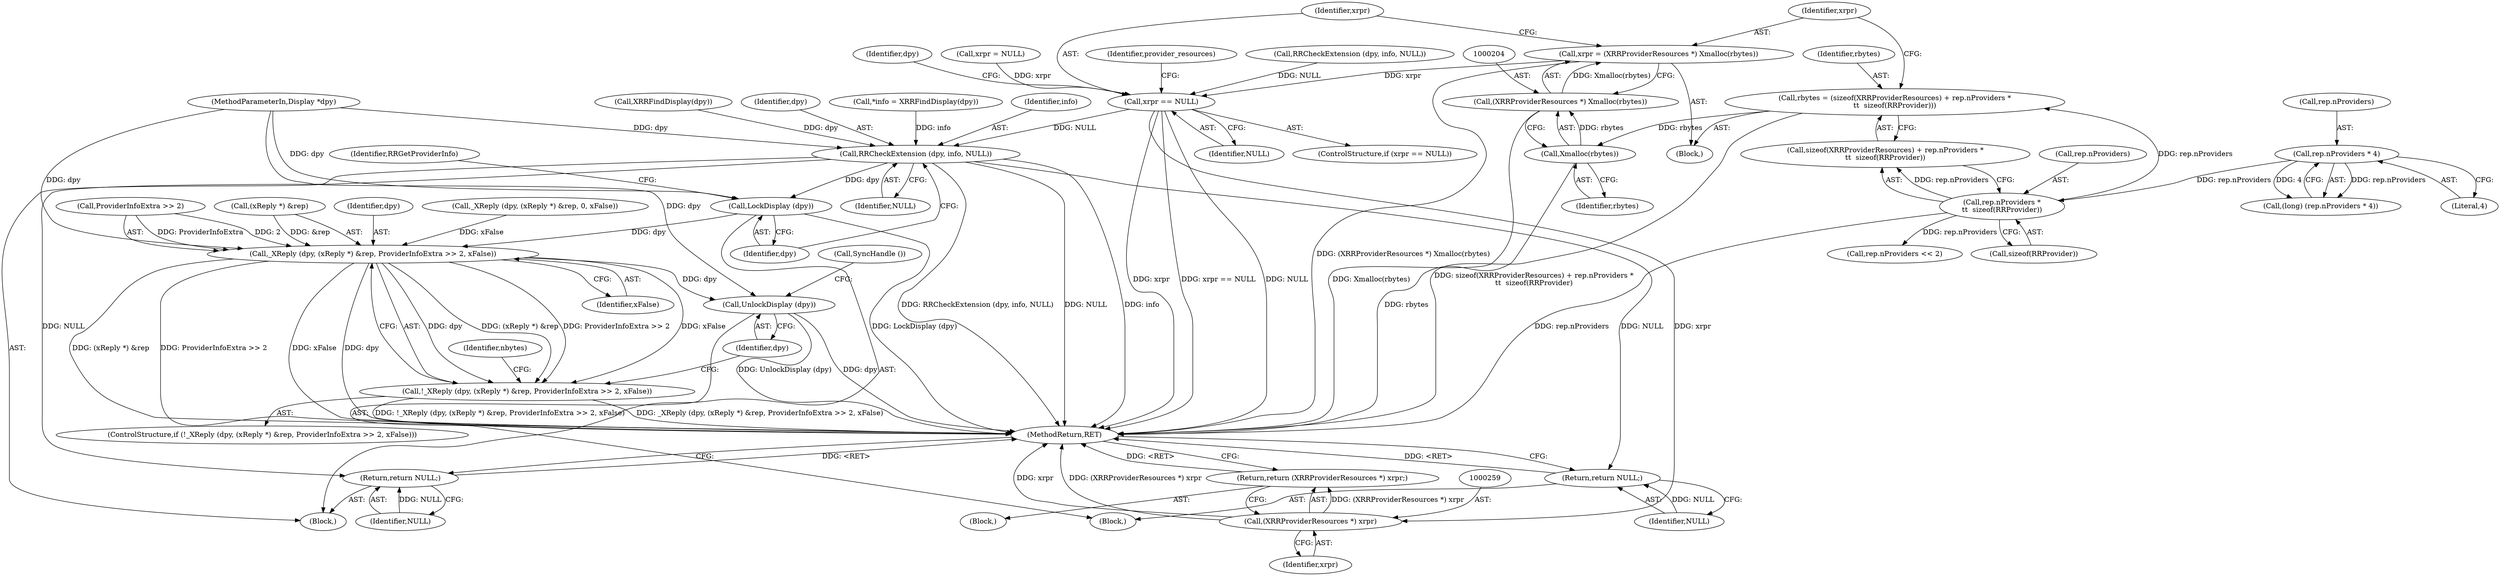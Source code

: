 digraph "0_libXrandr_a0df3e1c7728205e5c7650b2e6dce684139254a6_1@pointer" {
"1000201" [label="(Call,xrpr = (XRRProviderResources *) Xmalloc(rbytes))"];
"1000203" [label="(Call,(XRRProviderResources *) Xmalloc(rbytes))"];
"1000205" [label="(Call,Xmalloc(rbytes))"];
"1000190" [label="(Call,rbytes = (sizeof(XRRProviderResources) + rep.nProviders *\n\t\t  sizeof(RRProvider)))"];
"1000195" [label="(Call,rep.nProviders *\n\t\t  sizeof(RRProvider))"];
"1000185" [label="(Call,rep.nProviders * 4)"];
"1000222" [label="(Call,xrpr == NULL)"];
"1000258" [label="(Call,(XRRProviderResources *) xrpr)"];
"1000257" [label="(Return,return (XRRProviderResources *) xrpr;)"];
"1000276" [label="(Call,RRCheckExtension (dpy, info, NULL))"];
"1000280" [label="(Call,LockDisplay (dpy))"];
"1000313" [label="(Call,_XReply (dpy, (xReply *) &rep, ProviderInfoExtra >> 2, xFalse))"];
"1000312" [label="(Call,!_XReply (dpy, (xReply *) &rep, ProviderInfoExtra >> 2, xFalse))"];
"1000324" [label="(Call,UnlockDisplay (dpy))"];
"1000327" [label="(Return,return NULL;)"];
"1000369" [label="(Return,return NULL;)"];
"1000185" [label="(Call,rep.nProviders * 4)"];
"1000268" [label="(Call,XRRFindDisplay(dpy))"];
"1000324" [label="(Call,UnlockDisplay (dpy))"];
"1000224" [label="(Identifier,NULL)"];
"1000263" [label="(Identifier,provider_resources)"];
"1000103" [label="(MethodParameterIn,Display *dpy)"];
"1000370" [label="(Identifier,NULL)"];
"1000191" [label="(Identifier,rbytes)"];
"1000225" [label="(Block,)"];
"1000311" [label="(ControlStructure,if (!_XReply (dpy, (xReply *) &rep, ProviderInfoExtra >> 2, xFalse)))"];
"1000326" [label="(Call,SyncHandle ())"];
"1000201" [label="(Call,xrpr = (XRRProviderResources *) Xmalloc(rbytes))"];
"1000257" [label="(Return,return (XRRProviderResources *) xrpr;)"];
"1000315" [label="(Call,(xReply *) &rep)"];
"1000279" [label="(Identifier,NULL)"];
"1000280" [label="(Call,LockDisplay (dpy))"];
"1000199" [label="(Call,sizeof(RRProvider))"];
"1000277" [label="(Identifier,dpy)"];
"1000328" [label="(Identifier,NULL)"];
"1000266" [label="(Call,*info = XRRFindDisplay(dpy))"];
"1000189" [label="(Literal,4)"];
"1000203" [label="(Call,(XRRProviderResources *) Xmalloc(rbytes))"];
"1000192" [label="(Call,sizeof(XRRProviderResources) + rep.nProviders *\n\t\t  sizeof(RRProvider))"];
"1000281" [label="(Identifier,dpy)"];
"1000283" [label="(Identifier,RRGetProviderInfo)"];
"1000314" [label="(Identifier,dpy)"];
"1000264" [label="(Block,)"];
"1000330" [label="(Identifier,nbytes)"];
"1000205" [label="(Call,Xmalloc(rbytes))"];
"1000196" [label="(Call,rep.nProviders)"];
"1000206" [label="(Identifier,rbytes)"];
"1000322" [label="(Identifier,xFalse)"];
"1000312" [label="(Call,!_XReply (dpy, (xReply *) &rep, ProviderInfoExtra >> 2, xFalse))"];
"1000258" [label="(Call,(XRRProviderResources *) xrpr)"];
"1000117" [label="(Call,RRCheckExtension (dpy, info, NULL))"];
"1000323" [label="(Block,)"];
"1000260" [label="(Identifier,xrpr)"];
"1000278" [label="(Identifier,info)"];
"1000190" [label="(Call,rbytes = (sizeof(XRRProviderResources) + rep.nProviders *\n\t\t  sizeof(RRProvider)))"];
"1000195" [label="(Call,rep.nProviders *\n\t\t  sizeof(RRProvider))"];
"1000222" [label="(Call,xrpr == NULL)"];
"1000369" [label="(Return,return NULL;)"];
"1000186" [label="(Call,rep.nProviders)"];
"1000238" [label="(Call,rep.nProviders << 2)"];
"1000327" [label="(Return,return NULL;)"];
"1000227" [label="(Identifier,dpy)"];
"1000218" [label="(Call,xrpr = NULL)"];
"1000313" [label="(Call,_XReply (dpy, (xReply *) &rep, ProviderInfoExtra >> 2, xFalse))"];
"1000147" [label="(Call,_XReply (dpy, (xReply *) &rep, 0, xFalse))"];
"1000183" [label="(Call,(long) (rep.nProviders * 4))"];
"1000223" [label="(Identifier,xrpr)"];
"1000325" [label="(Identifier,dpy)"];
"1000319" [label="(Call,ProviderInfoExtra >> 2)"];
"1000221" [label="(ControlStructure,if (xrpr == NULL))"];
"1000591" [label="(MethodReturn,RET)"];
"1000276" [label="(Call,RRCheckExtension (dpy, info, NULL))"];
"1000171" [label="(Block,)"];
"1000202" [label="(Identifier,xrpr)"];
"1000201" -> "1000171"  [label="AST: "];
"1000201" -> "1000203"  [label="CFG: "];
"1000202" -> "1000201"  [label="AST: "];
"1000203" -> "1000201"  [label="AST: "];
"1000223" -> "1000201"  [label="CFG: "];
"1000201" -> "1000591"  [label="DDG: (XRRProviderResources *) Xmalloc(rbytes)"];
"1000203" -> "1000201"  [label="DDG: Xmalloc(rbytes)"];
"1000201" -> "1000222"  [label="DDG: xrpr"];
"1000203" -> "1000205"  [label="CFG: "];
"1000204" -> "1000203"  [label="AST: "];
"1000205" -> "1000203"  [label="AST: "];
"1000203" -> "1000591"  [label="DDG: Xmalloc(rbytes)"];
"1000205" -> "1000203"  [label="DDG: rbytes"];
"1000205" -> "1000206"  [label="CFG: "];
"1000206" -> "1000205"  [label="AST: "];
"1000205" -> "1000591"  [label="DDG: rbytes"];
"1000190" -> "1000205"  [label="DDG: rbytes"];
"1000190" -> "1000171"  [label="AST: "];
"1000190" -> "1000192"  [label="CFG: "];
"1000191" -> "1000190"  [label="AST: "];
"1000192" -> "1000190"  [label="AST: "];
"1000202" -> "1000190"  [label="CFG: "];
"1000190" -> "1000591"  [label="DDG: sizeof(XRRProviderResources) + rep.nProviders *\n\t\t  sizeof(RRProvider)"];
"1000195" -> "1000190"  [label="DDG: rep.nProviders"];
"1000195" -> "1000192"  [label="AST: "];
"1000195" -> "1000199"  [label="CFG: "];
"1000196" -> "1000195"  [label="AST: "];
"1000199" -> "1000195"  [label="AST: "];
"1000192" -> "1000195"  [label="CFG: "];
"1000195" -> "1000591"  [label="DDG: rep.nProviders"];
"1000195" -> "1000192"  [label="DDG: rep.nProviders"];
"1000185" -> "1000195"  [label="DDG: rep.nProviders"];
"1000195" -> "1000238"  [label="DDG: rep.nProviders"];
"1000185" -> "1000183"  [label="AST: "];
"1000185" -> "1000189"  [label="CFG: "];
"1000186" -> "1000185"  [label="AST: "];
"1000189" -> "1000185"  [label="AST: "];
"1000183" -> "1000185"  [label="CFG: "];
"1000185" -> "1000183"  [label="DDG: rep.nProviders"];
"1000185" -> "1000183"  [label="DDG: 4"];
"1000222" -> "1000221"  [label="AST: "];
"1000222" -> "1000224"  [label="CFG: "];
"1000223" -> "1000222"  [label="AST: "];
"1000224" -> "1000222"  [label="AST: "];
"1000227" -> "1000222"  [label="CFG: "];
"1000263" -> "1000222"  [label="CFG: "];
"1000222" -> "1000591"  [label="DDG: xrpr"];
"1000222" -> "1000591"  [label="DDG: xrpr == NULL"];
"1000222" -> "1000591"  [label="DDG: NULL"];
"1000218" -> "1000222"  [label="DDG: xrpr"];
"1000117" -> "1000222"  [label="DDG: NULL"];
"1000222" -> "1000258"  [label="DDG: xrpr"];
"1000222" -> "1000276"  [label="DDG: NULL"];
"1000258" -> "1000257"  [label="AST: "];
"1000258" -> "1000260"  [label="CFG: "];
"1000259" -> "1000258"  [label="AST: "];
"1000260" -> "1000258"  [label="AST: "];
"1000257" -> "1000258"  [label="CFG: "];
"1000258" -> "1000591"  [label="DDG: xrpr"];
"1000258" -> "1000591"  [label="DDG: (XRRProviderResources *) xrpr"];
"1000258" -> "1000257"  [label="DDG: (XRRProviderResources *) xrpr"];
"1000257" -> "1000225"  [label="AST: "];
"1000591" -> "1000257"  [label="CFG: "];
"1000257" -> "1000591"  [label="DDG: <RET>"];
"1000276" -> "1000264"  [label="AST: "];
"1000276" -> "1000279"  [label="CFG: "];
"1000277" -> "1000276"  [label="AST: "];
"1000278" -> "1000276"  [label="AST: "];
"1000279" -> "1000276"  [label="AST: "];
"1000281" -> "1000276"  [label="CFG: "];
"1000276" -> "1000591"  [label="DDG: info"];
"1000276" -> "1000591"  [label="DDG: RRCheckExtension (dpy, info, NULL)"];
"1000276" -> "1000591"  [label="DDG: NULL"];
"1000268" -> "1000276"  [label="DDG: dpy"];
"1000103" -> "1000276"  [label="DDG: dpy"];
"1000266" -> "1000276"  [label="DDG: info"];
"1000276" -> "1000280"  [label="DDG: dpy"];
"1000276" -> "1000327"  [label="DDG: NULL"];
"1000276" -> "1000369"  [label="DDG: NULL"];
"1000280" -> "1000264"  [label="AST: "];
"1000280" -> "1000281"  [label="CFG: "];
"1000281" -> "1000280"  [label="AST: "];
"1000283" -> "1000280"  [label="CFG: "];
"1000280" -> "1000591"  [label="DDG: LockDisplay (dpy)"];
"1000103" -> "1000280"  [label="DDG: dpy"];
"1000280" -> "1000313"  [label="DDG: dpy"];
"1000313" -> "1000312"  [label="AST: "];
"1000313" -> "1000322"  [label="CFG: "];
"1000314" -> "1000313"  [label="AST: "];
"1000315" -> "1000313"  [label="AST: "];
"1000319" -> "1000313"  [label="AST: "];
"1000322" -> "1000313"  [label="AST: "];
"1000312" -> "1000313"  [label="CFG: "];
"1000313" -> "1000591"  [label="DDG: (xReply *) &rep"];
"1000313" -> "1000591"  [label="DDG: ProviderInfoExtra >> 2"];
"1000313" -> "1000591"  [label="DDG: xFalse"];
"1000313" -> "1000591"  [label="DDG: dpy"];
"1000313" -> "1000312"  [label="DDG: dpy"];
"1000313" -> "1000312"  [label="DDG: (xReply *) &rep"];
"1000313" -> "1000312"  [label="DDG: ProviderInfoExtra >> 2"];
"1000313" -> "1000312"  [label="DDG: xFalse"];
"1000103" -> "1000313"  [label="DDG: dpy"];
"1000315" -> "1000313"  [label="DDG: &rep"];
"1000319" -> "1000313"  [label="DDG: ProviderInfoExtra"];
"1000319" -> "1000313"  [label="DDG: 2"];
"1000147" -> "1000313"  [label="DDG: xFalse"];
"1000313" -> "1000324"  [label="DDG: dpy"];
"1000312" -> "1000311"  [label="AST: "];
"1000325" -> "1000312"  [label="CFG: "];
"1000330" -> "1000312"  [label="CFG: "];
"1000312" -> "1000591"  [label="DDG: !_XReply (dpy, (xReply *) &rep, ProviderInfoExtra >> 2, xFalse)"];
"1000312" -> "1000591"  [label="DDG: _XReply (dpy, (xReply *) &rep, ProviderInfoExtra >> 2, xFalse)"];
"1000324" -> "1000323"  [label="AST: "];
"1000324" -> "1000325"  [label="CFG: "];
"1000325" -> "1000324"  [label="AST: "];
"1000326" -> "1000324"  [label="CFG: "];
"1000324" -> "1000591"  [label="DDG: UnlockDisplay (dpy)"];
"1000324" -> "1000591"  [label="DDG: dpy"];
"1000103" -> "1000324"  [label="DDG: dpy"];
"1000327" -> "1000323"  [label="AST: "];
"1000327" -> "1000328"  [label="CFG: "];
"1000328" -> "1000327"  [label="AST: "];
"1000591" -> "1000327"  [label="CFG: "];
"1000327" -> "1000591"  [label="DDG: <RET>"];
"1000328" -> "1000327"  [label="DDG: NULL"];
"1000369" -> "1000264"  [label="AST: "];
"1000369" -> "1000370"  [label="CFG: "];
"1000370" -> "1000369"  [label="AST: "];
"1000591" -> "1000369"  [label="CFG: "];
"1000369" -> "1000591"  [label="DDG: <RET>"];
"1000370" -> "1000369"  [label="DDG: NULL"];
}
